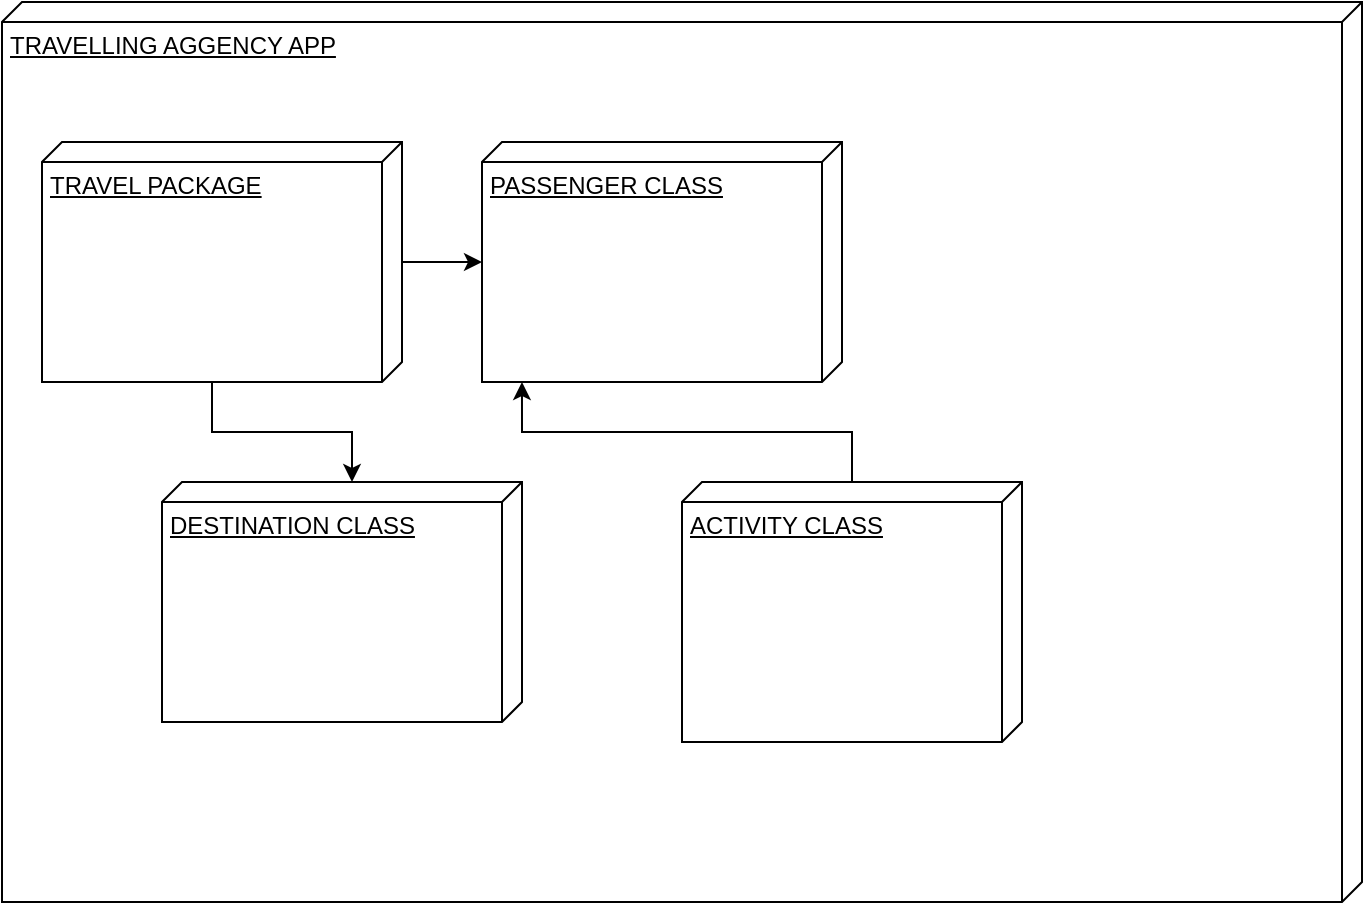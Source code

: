 <mxfile version="23.1.4" type="device">
  <diagram name="Page-1" id="GzhEep5Q_ibeuUsR4K9h">
    <mxGraphModel dx="923" dy="459" grid="1" gridSize="10" guides="1" tooltips="1" connect="1" arrows="1" fold="1" page="1" pageScale="1" pageWidth="850" pageHeight="1100" math="0" shadow="0">
      <root>
        <mxCell id="0" />
        <mxCell id="1" parent="0" />
        <mxCell id="c8IeShYVLaJSIyH0v8J9-6" value="TRAVELLING AGGENCY APP" style="verticalAlign=top;align=left;spacingTop=8;spacingLeft=2;spacingRight=12;shape=cube;size=10;direction=south;fontStyle=4;html=1;whiteSpace=wrap;" vertex="1" parent="1">
          <mxGeometry x="110" y="210" width="680" height="450" as="geometry" />
        </mxCell>
        <mxCell id="c8IeShYVLaJSIyH0v8J9-3" value="PASSENGER CLASS" style="verticalAlign=top;align=left;spacingTop=8;spacingLeft=2;spacingRight=12;shape=cube;size=10;direction=south;fontStyle=4;html=1;whiteSpace=wrap;" vertex="1" parent="1">
          <mxGeometry x="350" y="280" width="180" height="120" as="geometry" />
        </mxCell>
        <mxCell id="c8IeShYVLaJSIyH0v8J9-9" style="edgeStyle=orthogonalEdgeStyle;rounded=0;orthogonalLoop=1;jettySize=auto;html=1;" edge="1" parent="1" source="c8IeShYVLaJSIyH0v8J9-2" target="c8IeShYVLaJSIyH0v8J9-3">
          <mxGeometry relative="1" as="geometry" />
        </mxCell>
        <mxCell id="c8IeShYVLaJSIyH0v8J9-2" value="TRAVEL PACKAGE" style="verticalAlign=top;align=left;spacingTop=8;spacingLeft=2;spacingRight=12;shape=cube;size=10;direction=south;fontStyle=4;html=1;whiteSpace=wrap;" vertex="1" parent="1">
          <mxGeometry x="130" y="280" width="180" height="120" as="geometry" />
        </mxCell>
        <mxCell id="c8IeShYVLaJSIyH0v8J9-4" value="ACTIVITY CLASS" style="verticalAlign=top;align=left;spacingTop=8;spacingLeft=2;spacingRight=12;shape=cube;size=10;direction=south;fontStyle=4;html=1;whiteSpace=wrap;" vertex="1" parent="1">
          <mxGeometry x="450" y="450" width="170" height="130" as="geometry" />
        </mxCell>
        <mxCell id="c8IeShYVLaJSIyH0v8J9-5" value="DESTINATION CLASS" style="verticalAlign=top;align=left;spacingTop=8;spacingLeft=2;spacingRight=12;shape=cube;size=10;direction=south;fontStyle=4;html=1;whiteSpace=wrap;" vertex="1" parent="1">
          <mxGeometry x="190" y="450" width="180" height="120" as="geometry" />
        </mxCell>
        <mxCell id="c8IeShYVLaJSIyH0v8J9-10" style="edgeStyle=orthogonalEdgeStyle;rounded=0;orthogonalLoop=1;jettySize=auto;html=1;entryX=1;entryY=0.889;entryDx=0;entryDy=0;entryPerimeter=0;" edge="1" parent="1" source="c8IeShYVLaJSIyH0v8J9-4" target="c8IeShYVLaJSIyH0v8J9-3">
          <mxGeometry relative="1" as="geometry" />
        </mxCell>
        <mxCell id="c8IeShYVLaJSIyH0v8J9-11" style="edgeStyle=orthogonalEdgeStyle;rounded=0;orthogonalLoop=1;jettySize=auto;html=1;exitX=0;exitY=0;exitDx=120;exitDy=95;exitPerimeter=0;entryX=0;entryY=0;entryDx=0;entryDy=85;entryPerimeter=0;" edge="1" parent="1" source="c8IeShYVLaJSIyH0v8J9-2" target="c8IeShYVLaJSIyH0v8J9-5">
          <mxGeometry relative="1" as="geometry" />
        </mxCell>
      </root>
    </mxGraphModel>
  </diagram>
</mxfile>
